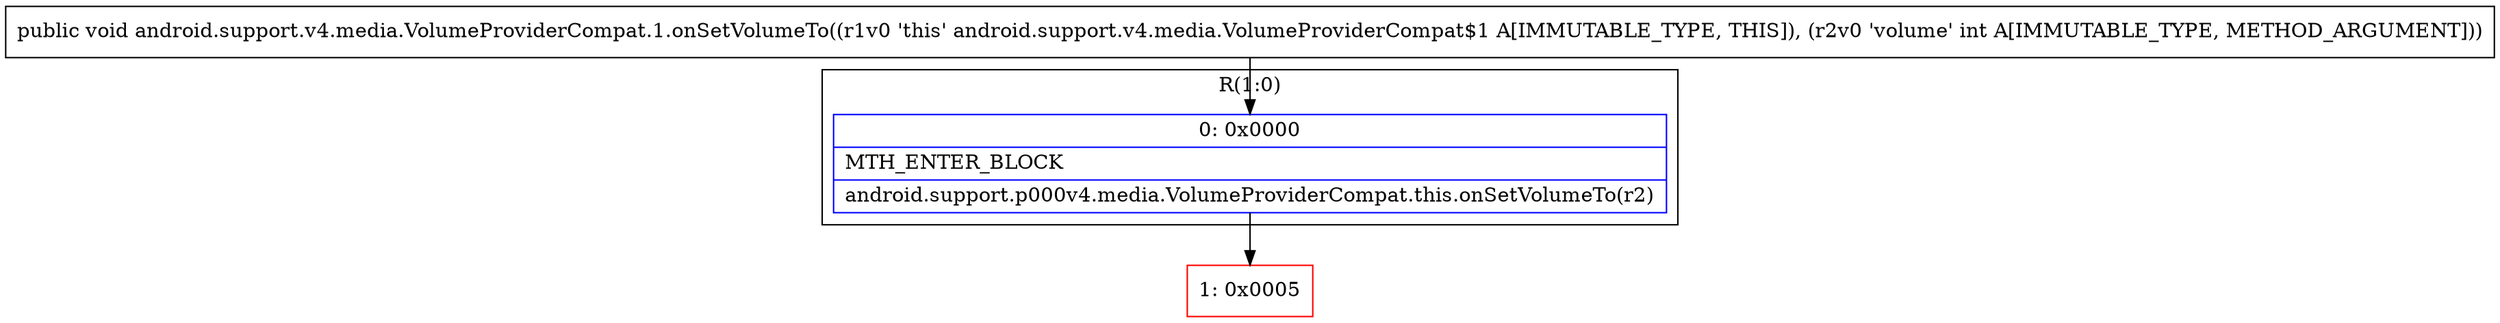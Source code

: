 digraph "CFG forandroid.support.v4.media.VolumeProviderCompat.1.onSetVolumeTo(I)V" {
subgraph cluster_Region_1571341530 {
label = "R(1:0)";
node [shape=record,color=blue];
Node_0 [shape=record,label="{0\:\ 0x0000|MTH_ENTER_BLOCK\l|android.support.p000v4.media.VolumeProviderCompat.this.onSetVolumeTo(r2)\l}"];
}
Node_1 [shape=record,color=red,label="{1\:\ 0x0005}"];
MethodNode[shape=record,label="{public void android.support.v4.media.VolumeProviderCompat.1.onSetVolumeTo((r1v0 'this' android.support.v4.media.VolumeProviderCompat$1 A[IMMUTABLE_TYPE, THIS]), (r2v0 'volume' int A[IMMUTABLE_TYPE, METHOD_ARGUMENT])) }"];
MethodNode -> Node_0;
Node_0 -> Node_1;
}

